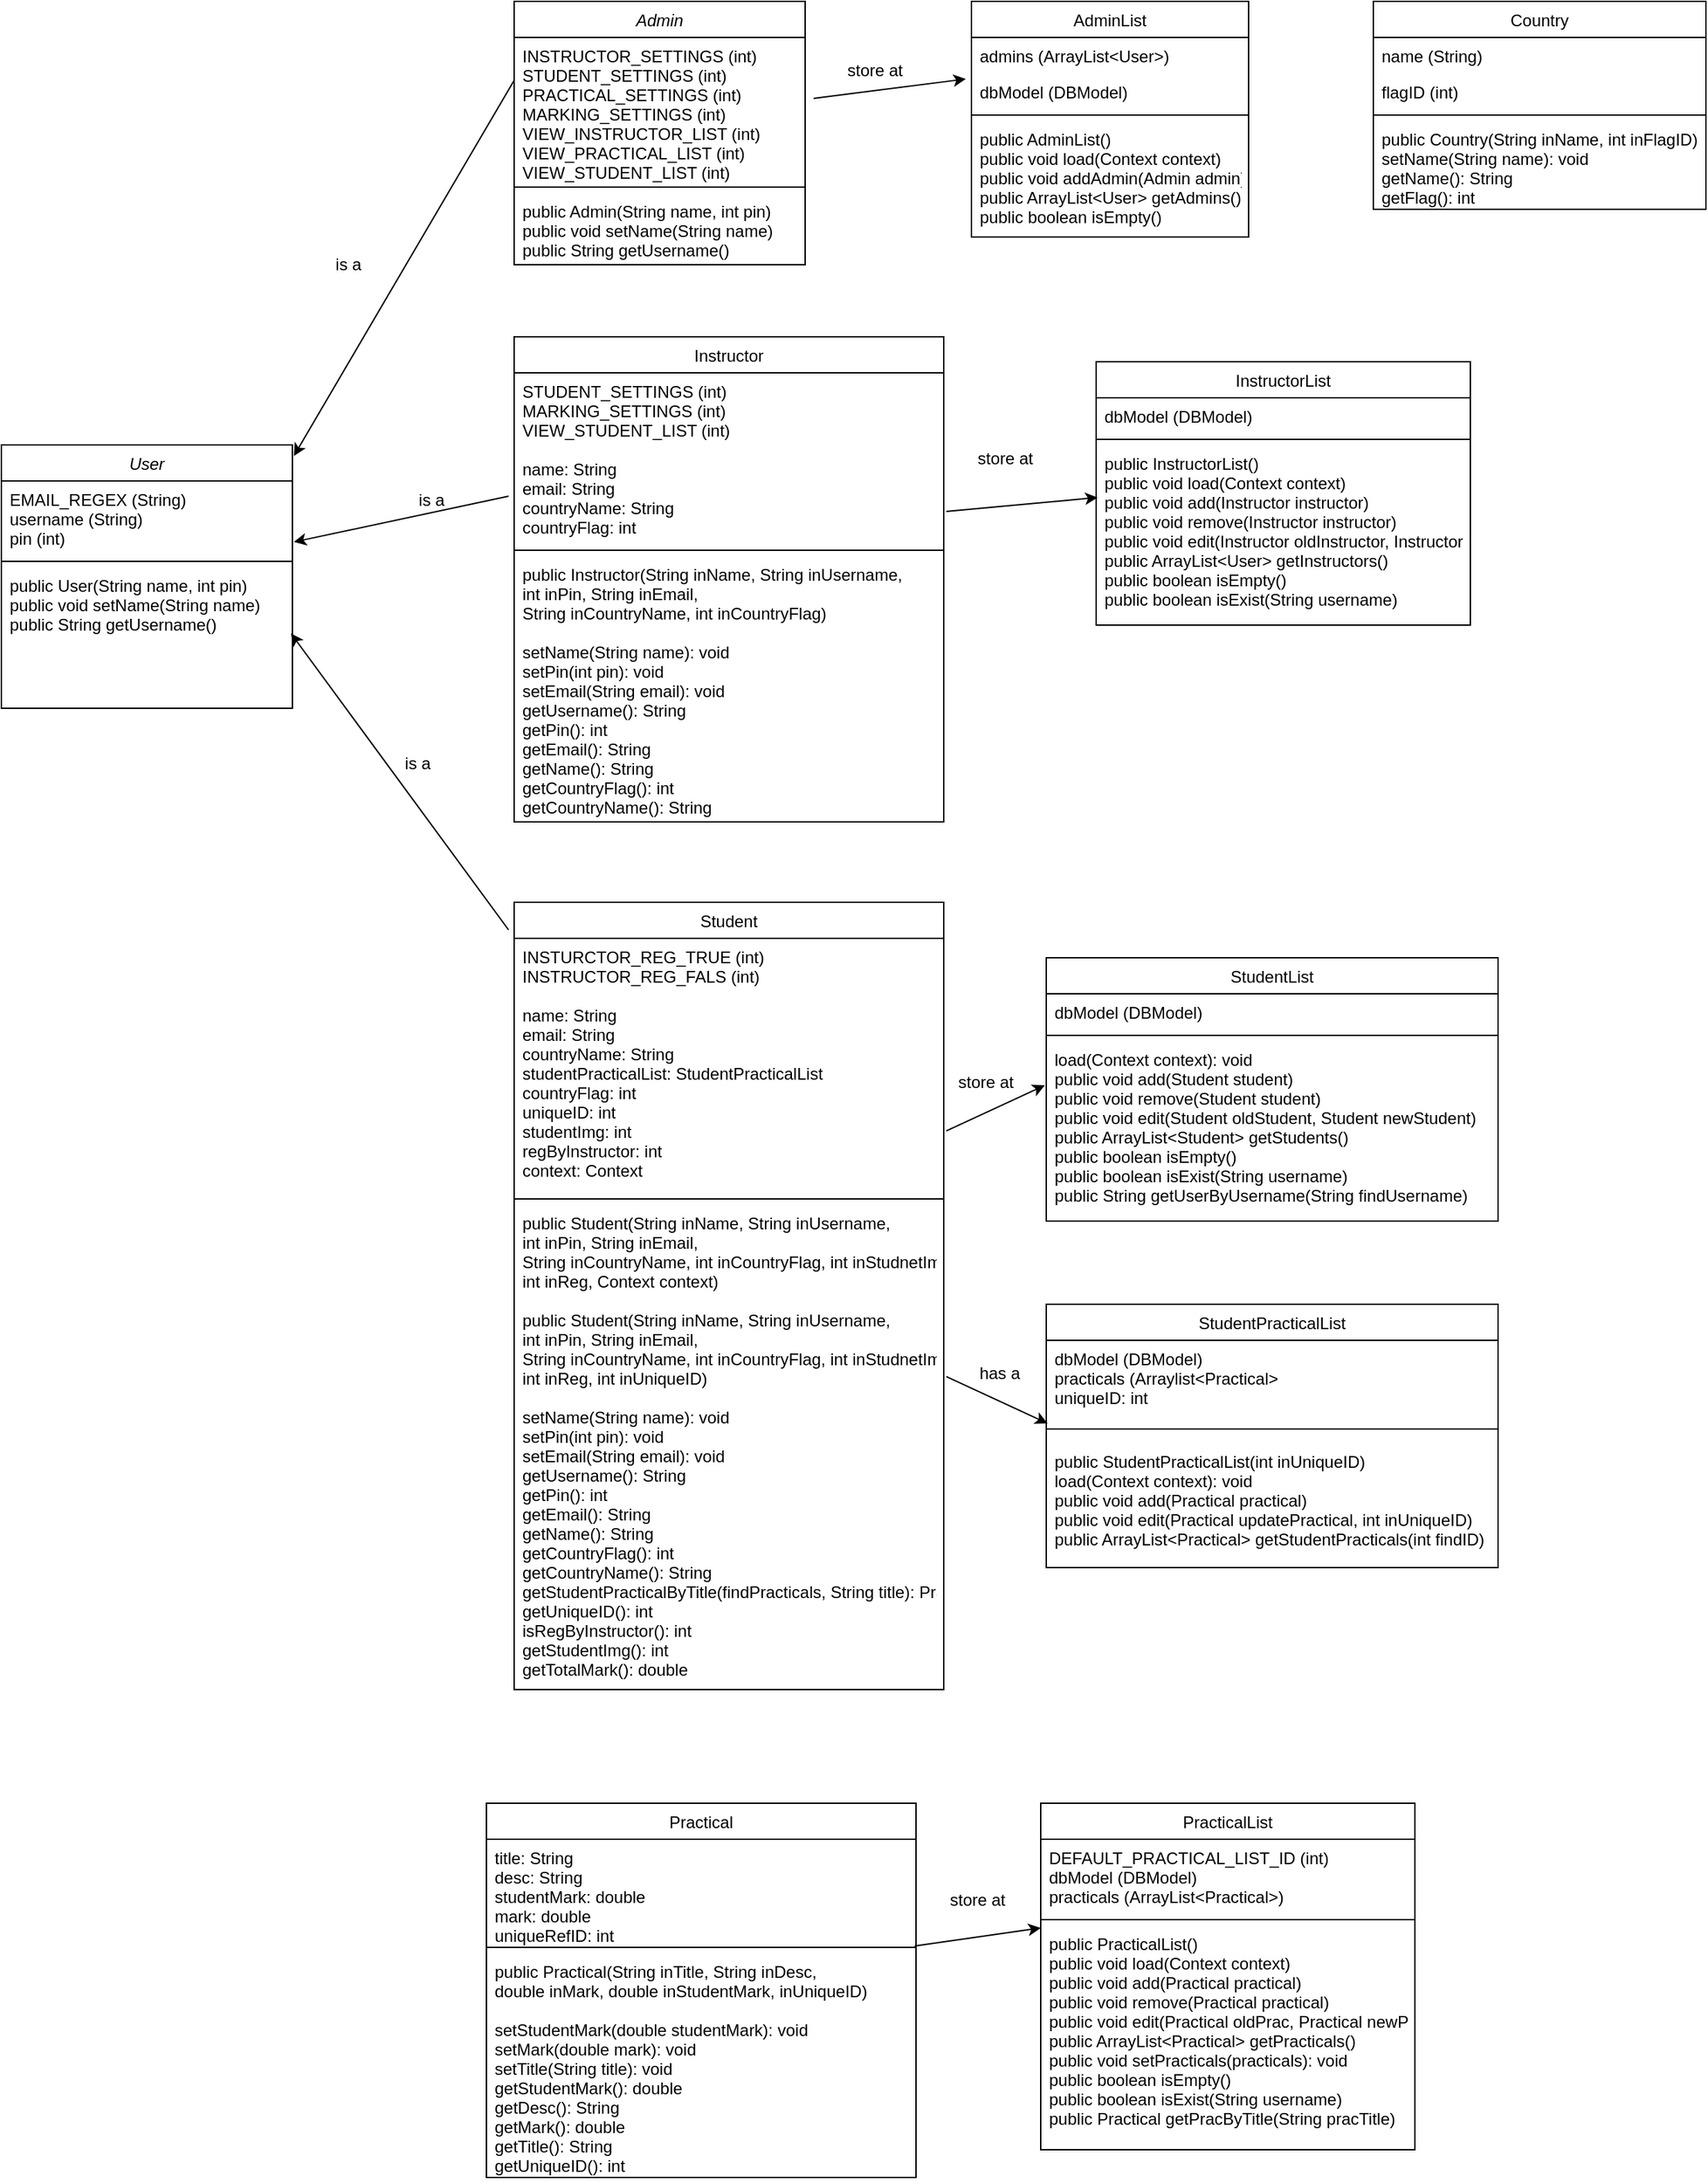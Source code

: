 <mxfile version="15.2.7" type="device"><diagram id="C5RBs43oDa-KdzZeNtuy" name="Page-1"><mxGraphModel dx="2401" dy="917" grid="1" gridSize="10" guides="1" tooltips="1" connect="1" arrows="1" fold="1" page="1" pageScale="1" pageWidth="827" pageHeight="1169" math="0" shadow="0"><root><mxCell id="WIyWlLk6GJQsqaUBKTNV-0"/><mxCell id="WIyWlLk6GJQsqaUBKTNV-1" parent="WIyWlLk6GJQsqaUBKTNV-0"/><mxCell id="zkfFHV4jXpPFQw0GAbJ--0" value="Admin" style="swimlane;fontStyle=2;align=center;verticalAlign=top;childLayout=stackLayout;horizontal=1;startSize=26;horizontalStack=0;resizeParent=1;resizeLast=0;collapsible=1;marginBottom=0;rounded=0;shadow=0;strokeWidth=1;" parent="WIyWlLk6GJQsqaUBKTNV-1" vertex="1"><mxGeometry x="60" y="50" width="210" height="190" as="geometry"><mxRectangle x="230" y="140" width="160" height="26" as="alternateBounds"/></mxGeometry></mxCell><mxCell id="zkfFHV4jXpPFQw0GAbJ--1" value="INSTRUCTOR_SETTINGS (int)&#10;STUDENT_SETTINGS (int)&#10;PRACTICAL_SETTINGS (int)&#10;MARKING_SETTINGS (int)&#10;VIEW_INSTRUCTOR_LIST (int)&#10;VIEW_PRACTICAL_LIST (int)&#10;VIEW_STUDENT_LIST (int)" style="text;align=left;verticalAlign=top;spacingLeft=4;spacingRight=4;overflow=hidden;rotatable=0;points=[[0,0.5],[1,0.5]];portConstraint=eastwest;" parent="zkfFHV4jXpPFQw0GAbJ--0" vertex="1"><mxGeometry y="26" width="210" height="104" as="geometry"/></mxCell><mxCell id="zkfFHV4jXpPFQw0GAbJ--4" value="" style="line;html=1;strokeWidth=1;align=left;verticalAlign=middle;spacingTop=-1;spacingLeft=3;spacingRight=3;rotatable=0;labelPosition=right;points=[];portConstraint=eastwest;" parent="zkfFHV4jXpPFQw0GAbJ--0" vertex="1"><mxGeometry y="130" width="210" height="8" as="geometry"/></mxCell><mxCell id="zkfFHV4jXpPFQw0GAbJ--5" value="public Admin(String name, int pin)&#10;public void setName(String name)&#10;public String getUsername()" style="text;align=left;verticalAlign=top;spacingLeft=4;spacingRight=4;overflow=hidden;rotatable=0;points=[[0,0.5],[1,0.5]];portConstraint=eastwest;" parent="zkfFHV4jXpPFQw0GAbJ--0" vertex="1"><mxGeometry y="138" width="210" height="52" as="geometry"/></mxCell><mxCell id="zkfFHV4jXpPFQw0GAbJ--6" value="Country" style="swimlane;fontStyle=0;align=center;verticalAlign=top;childLayout=stackLayout;horizontal=1;startSize=26;horizontalStack=0;resizeParent=1;resizeLast=0;collapsible=1;marginBottom=0;rounded=0;shadow=0;strokeWidth=1;" parent="WIyWlLk6GJQsqaUBKTNV-1" vertex="1"><mxGeometry x="680" y="50" width="240" height="150" as="geometry"><mxRectangle x="130" y="380" width="160" height="26" as="alternateBounds"/></mxGeometry></mxCell><mxCell id="zkfFHV4jXpPFQw0GAbJ--7" value="name (String)" style="text;align=left;verticalAlign=top;spacingLeft=4;spacingRight=4;overflow=hidden;rotatable=0;points=[[0,0.5],[1,0.5]];portConstraint=eastwest;" parent="zkfFHV4jXpPFQw0GAbJ--6" vertex="1"><mxGeometry y="26" width="240" height="26" as="geometry"/></mxCell><mxCell id="zkfFHV4jXpPFQw0GAbJ--8" value="flagID (int)" style="text;align=left;verticalAlign=top;spacingLeft=4;spacingRight=4;overflow=hidden;rotatable=0;points=[[0,0.5],[1,0.5]];portConstraint=eastwest;rounded=0;shadow=0;html=0;" parent="zkfFHV4jXpPFQw0GAbJ--6" vertex="1"><mxGeometry y="52" width="240" height="26" as="geometry"/></mxCell><mxCell id="zkfFHV4jXpPFQw0GAbJ--9" value="" style="line;html=1;strokeWidth=1;align=left;verticalAlign=middle;spacingTop=-1;spacingLeft=3;spacingRight=3;rotatable=0;labelPosition=right;points=[];portConstraint=eastwest;" parent="zkfFHV4jXpPFQw0GAbJ--6" vertex="1"><mxGeometry y="78" width="240" height="8" as="geometry"/></mxCell><mxCell id="zkfFHV4jXpPFQw0GAbJ--11" value="public Country(String inName, int inFlagID)&#10;setName(String name): void&#10;getName(): String&#10;getFlag(): int&#10;" style="text;align=left;verticalAlign=top;spacingLeft=4;spacingRight=4;overflow=hidden;rotatable=0;points=[[0,0.5],[1,0.5]];portConstraint=eastwest;" parent="zkfFHV4jXpPFQw0GAbJ--6" vertex="1"><mxGeometry y="86" width="240" height="64" as="geometry"/></mxCell><mxCell id="zkfFHV4jXpPFQw0GAbJ--13" value="Instructor" style="swimlane;fontStyle=0;align=center;verticalAlign=top;childLayout=stackLayout;horizontal=1;startSize=26;horizontalStack=0;resizeParent=1;resizeLast=0;collapsible=1;marginBottom=0;rounded=0;shadow=0;strokeWidth=1;" parent="WIyWlLk6GJQsqaUBKTNV-1" vertex="1"><mxGeometry x="60" y="292" width="310" height="350" as="geometry"><mxRectangle x="340" y="380" width="170" height="26" as="alternateBounds"/></mxGeometry></mxCell><mxCell id="zkfFHV4jXpPFQw0GAbJ--14" value="STUDENT_SETTINGS (int)&#10;MARKING_SETTINGS (int)&#10;VIEW_STUDENT_LIST (int)&#10;&#10;name: String&#10;email: String&#10;countryName: String&#10;countryFlag: int" style="text;align=left;verticalAlign=top;spacingLeft=4;spacingRight=4;overflow=hidden;rotatable=0;points=[[0,0.5],[1,0.5]];portConstraint=eastwest;" parent="zkfFHV4jXpPFQw0GAbJ--13" vertex="1"><mxGeometry y="26" width="310" height="124" as="geometry"/></mxCell><mxCell id="zkfFHV4jXpPFQw0GAbJ--15" value="" style="line;html=1;strokeWidth=1;align=left;verticalAlign=middle;spacingTop=-1;spacingLeft=3;spacingRight=3;rotatable=0;labelPosition=right;points=[];portConstraint=eastwest;" parent="zkfFHV4jXpPFQw0GAbJ--13" vertex="1"><mxGeometry y="150" width="310" height="8" as="geometry"/></mxCell><mxCell id="Us10Imq8QeiCn5V5buLK-3" value="public Instructor(String inName, String inUsername,&#10;int inPin, String inEmail,&#10;String inCountryName, int inCountryFlag)&#10;&#10;setName(String name): void&#10;setPin(int pin): void&#10;setEmail(String email): void&#10;getUsername(): String&#10;getPin(): int&#10;getEmail(): String&#10;getName(): String&#10;getCountryFlag(): int&#10;getCountryName(): String" style="text;align=left;verticalAlign=top;spacingLeft=4;spacingRight=4;overflow=hidden;rotatable=0;points=[[0,0.5],[1,0.5]];portConstraint=eastwest;" vertex="1" parent="zkfFHV4jXpPFQw0GAbJ--13"><mxGeometry y="158" width="310" height="192" as="geometry"/></mxCell><mxCell id="zkfFHV4jXpPFQw0GAbJ--17" value="AdminList" style="swimlane;fontStyle=0;align=center;verticalAlign=top;childLayout=stackLayout;horizontal=1;startSize=26;horizontalStack=0;resizeParent=1;resizeLast=0;collapsible=1;marginBottom=0;rounded=0;shadow=0;strokeWidth=1;" parent="WIyWlLk6GJQsqaUBKTNV-1" vertex="1"><mxGeometry x="390" y="50" width="200" height="170" as="geometry"><mxRectangle x="550" y="140" width="160" height="26" as="alternateBounds"/></mxGeometry></mxCell><mxCell id="zkfFHV4jXpPFQw0GAbJ--18" value="admins (ArrayList&lt;User&gt;)" style="text;align=left;verticalAlign=top;spacingLeft=4;spacingRight=4;overflow=hidden;rotatable=0;points=[[0,0.5],[1,0.5]];portConstraint=eastwest;" parent="zkfFHV4jXpPFQw0GAbJ--17" vertex="1"><mxGeometry y="26" width="200" height="26" as="geometry"/></mxCell><mxCell id="zkfFHV4jXpPFQw0GAbJ--20" value="dbModel (DBModel)" style="text;align=left;verticalAlign=top;spacingLeft=4;spacingRight=4;overflow=hidden;rotatable=0;points=[[0,0.5],[1,0.5]];portConstraint=eastwest;rounded=0;shadow=0;html=0;" parent="zkfFHV4jXpPFQw0GAbJ--17" vertex="1"><mxGeometry y="52" width="200" height="26" as="geometry"/></mxCell><mxCell id="zkfFHV4jXpPFQw0GAbJ--23" value="" style="line;html=1;strokeWidth=1;align=left;verticalAlign=middle;spacingTop=-1;spacingLeft=3;spacingRight=3;rotatable=0;labelPosition=right;points=[];portConstraint=eastwest;" parent="zkfFHV4jXpPFQw0GAbJ--17" vertex="1"><mxGeometry y="78" width="200" height="8" as="geometry"/></mxCell><mxCell id="zkfFHV4jXpPFQw0GAbJ--24" value="public AdminList()&#10;public void load(Context context)&#10;public void addAdmin(Admin admin)&#10;public ArrayList&lt;User&gt; getAdmins()&#10;public boolean isEmpty()" style="text;align=left;verticalAlign=top;spacingLeft=4;spacingRight=4;overflow=hidden;rotatable=0;points=[[0,0.5],[1,0.5]];portConstraint=eastwest;" parent="zkfFHV4jXpPFQw0GAbJ--17" vertex="1"><mxGeometry y="86" width="200" height="84" as="geometry"/></mxCell><mxCell id="Us10Imq8QeiCn5V5buLK-0" value="" style="endArrow=classic;html=1;exitX=1.029;exitY=0.423;exitDx=0;exitDy=0;exitPerimeter=0;entryX=-0.02;entryY=0.154;entryDx=0;entryDy=0;entryPerimeter=0;" edge="1" parent="WIyWlLk6GJQsqaUBKTNV-1" source="zkfFHV4jXpPFQw0GAbJ--1" target="zkfFHV4jXpPFQw0GAbJ--20"><mxGeometry width="50" height="50" relative="1" as="geometry"><mxPoint x="300" y="190" as="sourcePoint"/><mxPoint x="350" y="140" as="targetPoint"/></mxGeometry></mxCell><mxCell id="Us10Imq8QeiCn5V5buLK-1" value="store at" style="text;html=1;align=center;verticalAlign=middle;resizable=0;points=[];autosize=1;strokeColor=none;fillColor=none;" vertex="1" parent="WIyWlLk6GJQsqaUBKTNV-1"><mxGeometry x="290" y="90" width="60" height="20" as="geometry"/></mxCell><mxCell id="Us10Imq8QeiCn5V5buLK-4" value="InstructorList" style="swimlane;fontStyle=0;align=center;verticalAlign=top;childLayout=stackLayout;horizontal=1;startSize=26;horizontalStack=0;resizeParent=1;resizeLast=0;collapsible=1;marginBottom=0;rounded=0;shadow=0;strokeWidth=1;" vertex="1" parent="WIyWlLk6GJQsqaUBKTNV-1"><mxGeometry x="480" y="310" width="270" height="190" as="geometry"><mxRectangle x="550" y="140" width="160" height="26" as="alternateBounds"/></mxGeometry></mxCell><mxCell id="Us10Imq8QeiCn5V5buLK-6" value="dbModel (DBModel)" style="text;align=left;verticalAlign=top;spacingLeft=4;spacingRight=4;overflow=hidden;rotatable=0;points=[[0,0.5],[1,0.5]];portConstraint=eastwest;rounded=0;shadow=0;html=0;" vertex="1" parent="Us10Imq8QeiCn5V5buLK-4"><mxGeometry y="26" width="270" height="26" as="geometry"/></mxCell><mxCell id="Us10Imq8QeiCn5V5buLK-7" value="" style="line;html=1;strokeWidth=1;align=left;verticalAlign=middle;spacingTop=-1;spacingLeft=3;spacingRight=3;rotatable=0;labelPosition=right;points=[];portConstraint=eastwest;" vertex="1" parent="Us10Imq8QeiCn5V5buLK-4"><mxGeometry y="52" width="270" height="8" as="geometry"/></mxCell><mxCell id="Us10Imq8QeiCn5V5buLK-8" value="public InstructorList()&#10;public void load(Context context)&#10;public void add(Instructor instructor)&#10;public void remove(Instructor instructor)&#10;public void edit(Instructor oldInstructor, Instructor newInstructor)&#10;public ArrayList&lt;User&gt; getInstructors()&#10;public boolean isEmpty()&#10;public boolean isExist(String username)" style="text;align=left;verticalAlign=top;spacingLeft=4;spacingRight=4;overflow=hidden;rotatable=0;points=[[0,0.5],[1,0.5]];portConstraint=eastwest;" vertex="1" parent="Us10Imq8QeiCn5V5buLK-4"><mxGeometry y="60" width="270" height="130" as="geometry"/></mxCell><mxCell id="Us10Imq8QeiCn5V5buLK-9" value="store at" style="text;html=1;align=center;verticalAlign=middle;resizable=0;points=[];autosize=1;strokeColor=none;fillColor=none;" vertex="1" parent="WIyWlLk6GJQsqaUBKTNV-1"><mxGeometry x="384" y="370" width="60" height="20" as="geometry"/></mxCell><mxCell id="Us10Imq8QeiCn5V5buLK-10" value="" style="endArrow=classic;html=1;exitX=1.006;exitY=0.806;exitDx=0;exitDy=0;exitPerimeter=0;entryX=0.004;entryY=0.292;entryDx=0;entryDy=0;entryPerimeter=0;" edge="1" parent="WIyWlLk6GJQsqaUBKTNV-1" source="zkfFHV4jXpPFQw0GAbJ--14" target="Us10Imq8QeiCn5V5buLK-8"><mxGeometry width="50" height="50" relative="1" as="geometry"><mxPoint x="650" y="450" as="sourcePoint"/><mxPoint x="700" y="400" as="targetPoint"/></mxGeometry></mxCell><mxCell id="Us10Imq8QeiCn5V5buLK-11" value="Practical" style="swimlane;fontStyle=0;align=center;verticalAlign=top;childLayout=stackLayout;horizontal=1;startSize=26;horizontalStack=0;resizeParent=1;resizeLast=0;collapsible=1;marginBottom=0;rounded=0;shadow=0;strokeWidth=1;" vertex="1" parent="WIyWlLk6GJQsqaUBKTNV-1"><mxGeometry x="40" y="1350" width="310" height="270" as="geometry"><mxRectangle x="340" y="380" width="170" height="26" as="alternateBounds"/></mxGeometry></mxCell><mxCell id="Us10Imq8QeiCn5V5buLK-12" value="title: String&#10;desc: String&#10;studentMark: double&#10;mark: double&#10;uniqueRefID: int" style="text;align=left;verticalAlign=top;spacingLeft=4;spacingRight=4;overflow=hidden;rotatable=0;points=[[0,0.5],[1,0.5]];portConstraint=eastwest;" vertex="1" parent="Us10Imq8QeiCn5V5buLK-11"><mxGeometry y="26" width="310" height="74" as="geometry"/></mxCell><mxCell id="Us10Imq8QeiCn5V5buLK-13" value="" style="line;html=1;strokeWidth=1;align=left;verticalAlign=middle;spacingTop=-1;spacingLeft=3;spacingRight=3;rotatable=0;labelPosition=right;points=[];portConstraint=eastwest;" vertex="1" parent="Us10Imq8QeiCn5V5buLK-11"><mxGeometry y="100" width="310" height="8" as="geometry"/></mxCell><mxCell id="Us10Imq8QeiCn5V5buLK-14" value="public Practical(String inTitle, String inDesc,&#10;double inMark, double inStudentMark, inUniqueID)&#10;&#10;setStudentMark(double studentMark): void&#10;setMark(double mark): void&#10;setTitle(String title): void&#10;getStudentMark(): double&#10;getDesc(): String&#10;getMark(): double&#10;getTitle(): String&#10;getUniqueID(): int" style="text;align=left;verticalAlign=top;spacingLeft=4;spacingRight=4;overflow=hidden;rotatable=0;points=[[0,0.5],[1,0.5]];portConstraint=eastwest;" vertex="1" parent="Us10Imq8QeiCn5V5buLK-11"><mxGeometry y="108" width="310" height="162" as="geometry"/></mxCell><mxCell id="Us10Imq8QeiCn5V5buLK-15" value="PracticalList" style="swimlane;fontStyle=0;align=center;verticalAlign=top;childLayout=stackLayout;horizontal=1;startSize=26;horizontalStack=0;resizeParent=1;resizeLast=0;collapsible=1;marginBottom=0;rounded=0;shadow=0;strokeWidth=1;" vertex="1" parent="WIyWlLk6GJQsqaUBKTNV-1"><mxGeometry x="440" y="1350" width="270" height="250" as="geometry"><mxRectangle x="550" y="140" width="160" height="26" as="alternateBounds"/></mxGeometry></mxCell><mxCell id="Us10Imq8QeiCn5V5buLK-16" value="DEFAULT_PRACTICAL_LIST_ID (int)&#10;dbModel (DBModel)&#10;practicals (ArrayList&lt;Practical&gt;)" style="text;align=left;verticalAlign=top;spacingLeft=4;spacingRight=4;overflow=hidden;rotatable=0;points=[[0,0.5],[1,0.5]];portConstraint=eastwest;rounded=0;shadow=0;html=0;" vertex="1" parent="Us10Imq8QeiCn5V5buLK-15"><mxGeometry y="26" width="270" height="54" as="geometry"/></mxCell><mxCell id="Us10Imq8QeiCn5V5buLK-17" value="" style="line;html=1;strokeWidth=1;align=left;verticalAlign=middle;spacingTop=-1;spacingLeft=3;spacingRight=3;rotatable=0;labelPosition=right;points=[];portConstraint=eastwest;" vertex="1" parent="Us10Imq8QeiCn5V5buLK-15"><mxGeometry y="80" width="270" height="8" as="geometry"/></mxCell><mxCell id="Us10Imq8QeiCn5V5buLK-18" value="public PracticalList()&#10;public void load(Context context)&#10;public void add(Practical practical)&#10;public void remove(Practical practical)&#10;public void edit(Practical oldPrac, Practical newPrac)&#10;public ArrayList&lt;Practical&gt; getPracticals()&#10;public void setPracticals(practicals): void&#10;public boolean isEmpty()&#10;public boolean isExist(String username)&#10;public Practical getPracByTitle(String pracTitle)" style="text;align=left;verticalAlign=top;spacingLeft=4;spacingRight=4;overflow=hidden;rotatable=0;points=[[0,0.5],[1,0.5]];portConstraint=eastwest;" vertex="1" parent="Us10Imq8QeiCn5V5buLK-15"><mxGeometry y="88" width="270" height="162" as="geometry"/></mxCell><mxCell id="Us10Imq8QeiCn5V5buLK-19" value="" style="endArrow=classic;html=1;exitX=0.997;exitY=0.375;exitDx=0;exitDy=0;exitPerimeter=0;" edge="1" parent="WIyWlLk6GJQsqaUBKTNV-1" source="Us10Imq8QeiCn5V5buLK-13"><mxGeometry width="50" height="50" relative="1" as="geometry"><mxPoint x="380.0" y="1457.984" as="sourcePoint"/><mxPoint x="440" y="1440" as="targetPoint"/></mxGeometry></mxCell><mxCell id="Us10Imq8QeiCn5V5buLK-20" value="store at" style="text;html=1;align=center;verticalAlign=middle;resizable=0;points=[];autosize=1;strokeColor=none;fillColor=none;" vertex="1" parent="WIyWlLk6GJQsqaUBKTNV-1"><mxGeometry x="364" y="1410" width="60" height="20" as="geometry"/></mxCell><mxCell id="Us10Imq8QeiCn5V5buLK-21" value="Student" style="swimlane;fontStyle=0;align=center;verticalAlign=top;childLayout=stackLayout;horizontal=1;startSize=26;horizontalStack=0;resizeParent=1;resizeLast=0;collapsible=1;marginBottom=0;rounded=0;shadow=0;strokeWidth=1;" vertex="1" parent="WIyWlLk6GJQsqaUBKTNV-1"><mxGeometry x="60" y="700" width="310" height="568" as="geometry"><mxRectangle x="340" y="380" width="170" height="26" as="alternateBounds"/></mxGeometry></mxCell><mxCell id="Us10Imq8QeiCn5V5buLK-22" value="INSTURCTOR_REG_TRUE (int)&#10;INSTRUCTOR_REG_FALS (int)&#10;&#10;name: String&#10;email: String&#10;countryName: String&#10;studentPracticalList: StudentPracticalList&#10;countryFlag: int&#10;uniqueID: int&#10;studentImg: int&#10;regByInstructor: int&#10;context: Context&#10;" style="text;align=left;verticalAlign=top;spacingLeft=4;spacingRight=4;overflow=hidden;rotatable=0;points=[[0,0.5],[1,0.5]];portConstraint=eastwest;" vertex="1" parent="Us10Imq8QeiCn5V5buLK-21"><mxGeometry y="26" width="310" height="184" as="geometry"/></mxCell><mxCell id="Us10Imq8QeiCn5V5buLK-23" value="" style="line;html=1;strokeWidth=1;align=left;verticalAlign=middle;spacingTop=-1;spacingLeft=3;spacingRight=3;rotatable=0;labelPosition=right;points=[];portConstraint=eastwest;" vertex="1" parent="Us10Imq8QeiCn5V5buLK-21"><mxGeometry y="210" width="310" height="8" as="geometry"/></mxCell><mxCell id="Us10Imq8QeiCn5V5buLK-24" value="public Student(String inName, String inUsername,&#10;int inPin, String inEmail,&#10;String inCountryName, int inCountryFlag, int inStudnetImg,&#10;int inReg, Context context)&#10;&#10;public Student(String inName, String inUsername,&#10;int inPin, String inEmail,&#10;String inCountryName, int inCountryFlag, int inStudnetImg,&#10;int inReg, int inUniqueID)&#10;&#10;setName(String name): void&#10;setPin(int pin): void&#10;setEmail(String email): void&#10;getUsername(): String&#10;getPin(): int&#10;getEmail(): String&#10;getName(): String&#10;getCountryFlag(): int&#10;getCountryName(): String&#10;getStudentPracticalByTitle(findPracticals, String title): Practical&#10;getUniqueID(): int&#10;isRegByInstructor(): int&#10;getStudentImg(): int&#10;getTotalMark(): double" style="text;align=left;verticalAlign=top;spacingLeft=4;spacingRight=4;overflow=hidden;rotatable=0;points=[[0,0.5],[1,0.5]];portConstraint=eastwest;" vertex="1" parent="Us10Imq8QeiCn5V5buLK-21"><mxGeometry y="218" width="310" height="342" as="geometry"/></mxCell><mxCell id="Us10Imq8QeiCn5V5buLK-29" value="StudentList" style="swimlane;fontStyle=0;align=center;verticalAlign=top;childLayout=stackLayout;horizontal=1;startSize=26;horizontalStack=0;resizeParent=1;resizeLast=0;collapsible=1;marginBottom=0;rounded=0;shadow=0;strokeWidth=1;" vertex="1" parent="WIyWlLk6GJQsqaUBKTNV-1"><mxGeometry x="444" y="740" width="326" height="190" as="geometry"><mxRectangle x="550" y="140" width="160" height="26" as="alternateBounds"/></mxGeometry></mxCell><mxCell id="Us10Imq8QeiCn5V5buLK-30" value="dbModel (DBModel)" style="text;align=left;verticalAlign=top;spacingLeft=4;spacingRight=4;overflow=hidden;rotatable=0;points=[[0,0.5],[1,0.5]];portConstraint=eastwest;rounded=0;shadow=0;html=0;" vertex="1" parent="Us10Imq8QeiCn5V5buLK-29"><mxGeometry y="26" width="326" height="26" as="geometry"/></mxCell><mxCell id="Us10Imq8QeiCn5V5buLK-31" value="" style="line;html=1;strokeWidth=1;align=left;verticalAlign=middle;spacingTop=-1;spacingLeft=3;spacingRight=3;rotatable=0;labelPosition=right;points=[];portConstraint=eastwest;" vertex="1" parent="Us10Imq8QeiCn5V5buLK-29"><mxGeometry y="52" width="326" height="8" as="geometry"/></mxCell><mxCell id="Us10Imq8QeiCn5V5buLK-32" value="load(Context context): void&#10;public void add(Student student)&#10;public void remove(Student student)&#10;public void edit(Student oldStudent, Student newStudent)&#10;public ArrayList&lt;Student&gt; getStudents()&#10;public boolean isEmpty()&#10;public boolean isExist(String username)&#10;public String getUserByUsername(String findUsername)&#10;" style="text;align=left;verticalAlign=top;spacingLeft=4;spacingRight=4;overflow=hidden;rotatable=0;points=[[0,0.5],[1,0.5]];portConstraint=eastwest;" vertex="1" parent="Us10Imq8QeiCn5V5buLK-29"><mxGeometry y="60" width="326" height="130" as="geometry"/></mxCell><mxCell id="Us10Imq8QeiCn5V5buLK-33" value="" style="endArrow=classic;html=1;exitX=1.006;exitY=0.755;exitDx=0;exitDy=0;exitPerimeter=0;entryX=-0.003;entryY=0.246;entryDx=0;entryDy=0;entryPerimeter=0;" edge="1" parent="WIyWlLk6GJQsqaUBKTNV-1" source="Us10Imq8QeiCn5V5buLK-22" target="Us10Imq8QeiCn5V5buLK-32"><mxGeometry width="50" height="50" relative="1" as="geometry"><mxPoint x="360.0" y="843" as="sourcePoint"/><mxPoint x="450.93" y="830" as="targetPoint"/></mxGeometry></mxCell><mxCell id="Us10Imq8QeiCn5V5buLK-34" value="store at" style="text;html=1;align=center;verticalAlign=middle;resizable=0;points=[];autosize=1;strokeColor=none;fillColor=none;" vertex="1" parent="WIyWlLk6GJQsqaUBKTNV-1"><mxGeometry x="370" y="820" width="60" height="20" as="geometry"/></mxCell><mxCell id="Us10Imq8QeiCn5V5buLK-35" value="StudentPracticalList" style="swimlane;fontStyle=0;align=center;verticalAlign=top;childLayout=stackLayout;horizontal=1;startSize=26;horizontalStack=0;resizeParent=1;resizeLast=0;collapsible=1;marginBottom=0;rounded=0;shadow=0;strokeWidth=1;" vertex="1" parent="WIyWlLk6GJQsqaUBKTNV-1"><mxGeometry x="444" y="990" width="326" height="190" as="geometry"><mxRectangle x="550" y="140" width="160" height="26" as="alternateBounds"/></mxGeometry></mxCell><mxCell id="Us10Imq8QeiCn5V5buLK-36" value="dbModel (DBModel)&#10;practicals (Arraylist&lt;Practical&gt;&#10;uniqueID: int" style="text;align=left;verticalAlign=top;spacingLeft=4;spacingRight=4;overflow=hidden;rotatable=0;points=[[0,0.5],[1,0.5]];portConstraint=eastwest;rounded=0;shadow=0;html=0;" vertex="1" parent="Us10Imq8QeiCn5V5buLK-35"><mxGeometry y="26" width="326" height="54" as="geometry"/></mxCell><mxCell id="Us10Imq8QeiCn5V5buLK-37" value="" style="line;html=1;strokeWidth=1;align=left;verticalAlign=middle;spacingTop=-1;spacingLeft=3;spacingRight=3;rotatable=0;labelPosition=right;points=[];portConstraint=eastwest;" vertex="1" parent="Us10Imq8QeiCn5V5buLK-35"><mxGeometry y="80" width="326" height="20" as="geometry"/></mxCell><mxCell id="Us10Imq8QeiCn5V5buLK-38" value="public StudentPracticalList(int inUniqueID)&#10;load(Context context): void&#10;public void add(Practical practical)&#10;public void edit(Practical updatePractical, int inUniqueID)&#10;public ArrayList&lt;Practical&gt; getStudentPracticals(int findID)&#10;" style="text;align=left;verticalAlign=top;spacingLeft=4;spacingRight=4;overflow=hidden;rotatable=0;points=[[0,0.5],[1,0.5]];portConstraint=eastwest;" vertex="1" parent="Us10Imq8QeiCn5V5buLK-35"><mxGeometry y="100" width="326" height="90" as="geometry"/></mxCell><mxCell id="Us10Imq8QeiCn5V5buLK-39" value="" style="endArrow=classic;html=1;exitX=1.006;exitY=0.363;exitDx=0;exitDy=0;exitPerimeter=0;entryX=0.003;entryY=1.111;entryDx=0;entryDy=0;entryPerimeter=0;" edge="1" parent="WIyWlLk6GJQsqaUBKTNV-1" source="Us10Imq8QeiCn5V5buLK-24" target="Us10Imq8QeiCn5V5buLK-36"><mxGeometry width="50" height="50" relative="1" as="geometry"><mxPoint x="384.0" y="1072.94" as="sourcePoint"/><mxPoint x="455.162" y="1040" as="targetPoint"/></mxGeometry></mxCell><mxCell id="Us10Imq8QeiCn5V5buLK-40" value="has a" style="text;html=1;align=center;verticalAlign=middle;resizable=0;points=[];autosize=1;strokeColor=none;fillColor=none;" vertex="1" parent="WIyWlLk6GJQsqaUBKTNV-1"><mxGeometry x="390" y="1030" width="40" height="20" as="geometry"/></mxCell><mxCell id="Us10Imq8QeiCn5V5buLK-41" value="User" style="swimlane;fontStyle=2;align=center;verticalAlign=top;childLayout=stackLayout;horizontal=1;startSize=26;horizontalStack=0;resizeParent=1;resizeLast=0;collapsible=1;marginBottom=0;rounded=0;shadow=0;strokeWidth=1;" vertex="1" parent="WIyWlLk6GJQsqaUBKTNV-1"><mxGeometry x="-310" y="370" width="210" height="190" as="geometry"><mxRectangle x="230" y="140" width="160" height="26" as="alternateBounds"/></mxGeometry></mxCell><mxCell id="Us10Imq8QeiCn5V5buLK-42" value="EMAIL_REGEX (String)&#10;username (String)&#10;pin (int)" style="text;align=left;verticalAlign=top;spacingLeft=4;spacingRight=4;overflow=hidden;rotatable=0;points=[[0,0.5],[1,0.5]];portConstraint=eastwest;" vertex="1" parent="Us10Imq8QeiCn5V5buLK-41"><mxGeometry y="26" width="210" height="54" as="geometry"/></mxCell><mxCell id="Us10Imq8QeiCn5V5buLK-43" value="" style="line;html=1;strokeWidth=1;align=left;verticalAlign=middle;spacingTop=-1;spacingLeft=3;spacingRight=3;rotatable=0;labelPosition=right;points=[];portConstraint=eastwest;" vertex="1" parent="Us10Imq8QeiCn5V5buLK-41"><mxGeometry y="80" width="210" height="8" as="geometry"/></mxCell><mxCell id="Us10Imq8QeiCn5V5buLK-44" value="public User(String name, int pin)&#10;public void setName(String name)&#10;public String getUsername()" style="text;align=left;verticalAlign=top;spacingLeft=4;spacingRight=4;overflow=hidden;rotatable=0;points=[[0,0.5],[1,0.5]];portConstraint=eastwest;" vertex="1" parent="Us10Imq8QeiCn5V5buLK-41"><mxGeometry y="88" width="210" height="52" as="geometry"/></mxCell><mxCell id="Us10Imq8QeiCn5V5buLK-45" value="" style="endArrow=classic;html=1;exitX=0;exitY=0.298;exitDx=0;exitDy=0;exitPerimeter=0;entryX=1.005;entryY=0.042;entryDx=0;entryDy=0;entryPerimeter=0;" edge="1" parent="WIyWlLk6GJQsqaUBKTNV-1" source="zkfFHV4jXpPFQw0GAbJ--1" target="Us10Imq8QeiCn5V5buLK-41"><mxGeometry width="50" height="50" relative="1" as="geometry"><mxPoint x="-90" y="380" as="sourcePoint"/><mxPoint x="-40" y="330" as="targetPoint"/></mxGeometry></mxCell><mxCell id="Us10Imq8QeiCn5V5buLK-46" value="" style="endArrow=classic;html=1;exitX=-0.013;exitY=0.718;exitDx=0;exitDy=0;exitPerimeter=0;entryX=1.005;entryY=0.815;entryDx=0;entryDy=0;entryPerimeter=0;" edge="1" parent="WIyWlLk6GJQsqaUBKTNV-1" source="zkfFHV4jXpPFQw0GAbJ--14" target="Us10Imq8QeiCn5V5buLK-42"><mxGeometry width="50" height="50" relative="1" as="geometry"><mxPoint x="-90" y="380" as="sourcePoint"/><mxPoint x="-40" y="330" as="targetPoint"/></mxGeometry></mxCell><mxCell id="Us10Imq8QeiCn5V5buLK-47" value="" style="endArrow=classic;html=1;exitX=-0.013;exitY=0.035;exitDx=0;exitDy=0;exitPerimeter=0;entryX=0.995;entryY=0.923;entryDx=0;entryDy=0;entryPerimeter=0;" edge="1" parent="WIyWlLk6GJQsqaUBKTNV-1" source="Us10Imq8QeiCn5V5buLK-21" target="Us10Imq8QeiCn5V5buLK-44"><mxGeometry width="50" height="50" relative="1" as="geometry"><mxPoint x="-90" y="480" as="sourcePoint"/><mxPoint x="-40" y="430" as="targetPoint"/></mxGeometry></mxCell><mxCell id="Us10Imq8QeiCn5V5buLK-48" value="is a" style="text;html=1;align=center;verticalAlign=middle;resizable=0;points=[];autosize=1;strokeColor=none;fillColor=none;" vertex="1" parent="WIyWlLk6GJQsqaUBKTNV-1"><mxGeometry x="-75" y="230" width="30" height="20" as="geometry"/></mxCell><mxCell id="Us10Imq8QeiCn5V5buLK-49" value="is a" style="text;html=1;align=center;verticalAlign=middle;resizable=0;points=[];autosize=1;strokeColor=none;fillColor=none;" vertex="1" parent="WIyWlLk6GJQsqaUBKTNV-1"><mxGeometry x="-15" y="400" width="30" height="20" as="geometry"/></mxCell><mxCell id="Us10Imq8QeiCn5V5buLK-50" value="is a" style="text;html=1;align=center;verticalAlign=middle;resizable=0;points=[];autosize=1;strokeColor=none;fillColor=none;" vertex="1" parent="WIyWlLk6GJQsqaUBKTNV-1"><mxGeometry x="-25" y="590" width="30" height="20" as="geometry"/></mxCell></root></mxGraphModel></diagram></mxfile>
